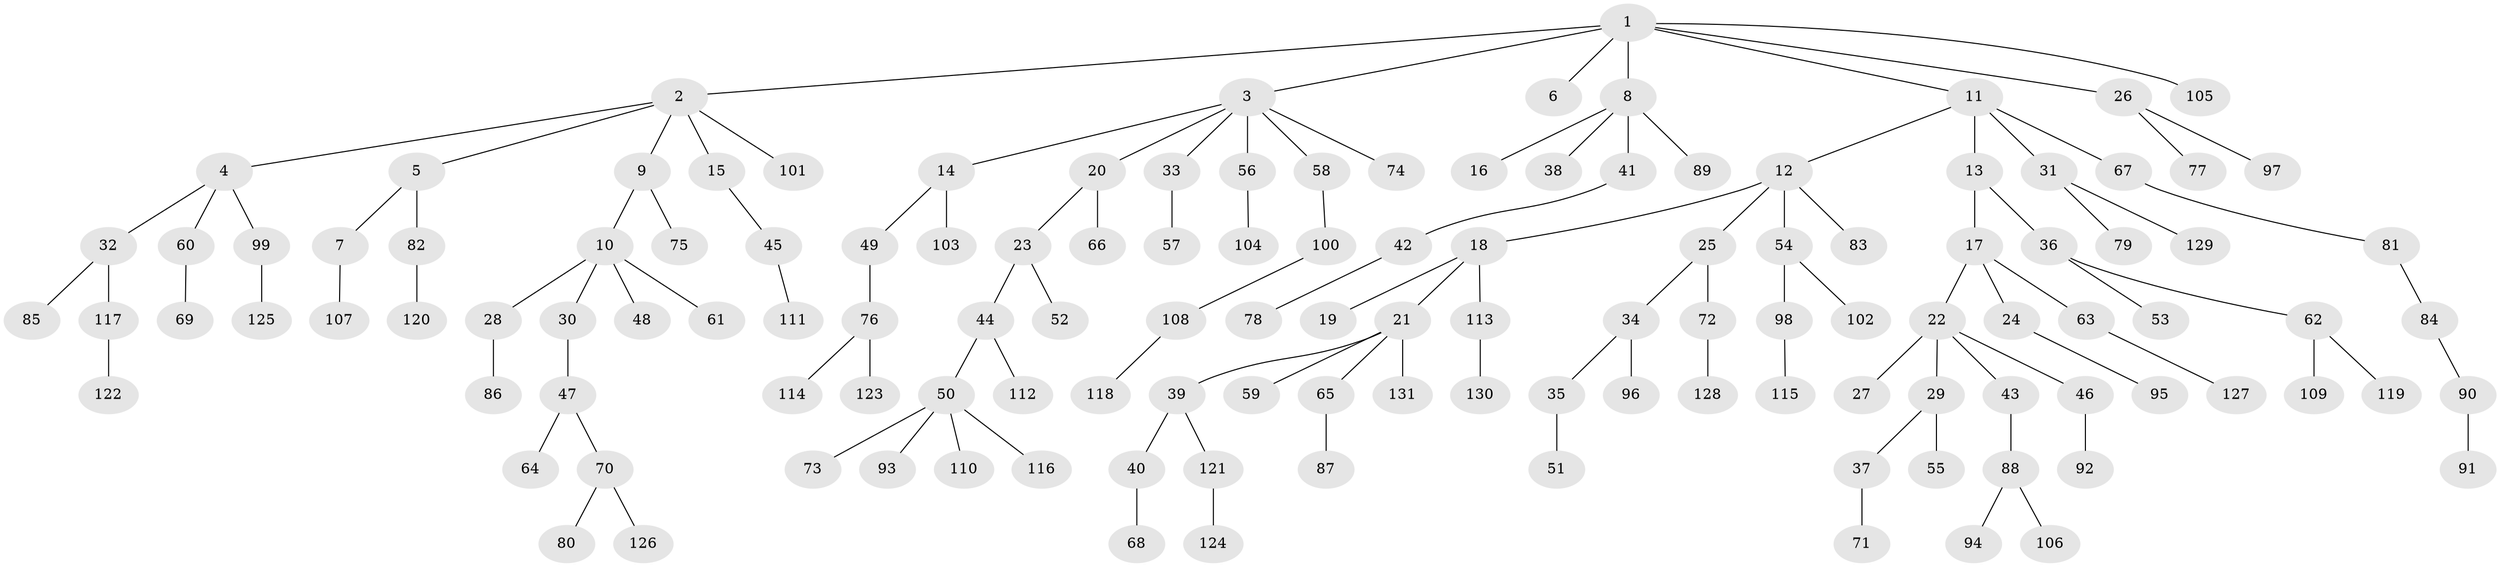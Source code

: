 // Generated by graph-tools (version 1.1) at 2025/11/02/27/25 16:11:29]
// undirected, 131 vertices, 130 edges
graph export_dot {
graph [start="1"]
  node [color=gray90,style=filled];
  1;
  2;
  3;
  4;
  5;
  6;
  7;
  8;
  9;
  10;
  11;
  12;
  13;
  14;
  15;
  16;
  17;
  18;
  19;
  20;
  21;
  22;
  23;
  24;
  25;
  26;
  27;
  28;
  29;
  30;
  31;
  32;
  33;
  34;
  35;
  36;
  37;
  38;
  39;
  40;
  41;
  42;
  43;
  44;
  45;
  46;
  47;
  48;
  49;
  50;
  51;
  52;
  53;
  54;
  55;
  56;
  57;
  58;
  59;
  60;
  61;
  62;
  63;
  64;
  65;
  66;
  67;
  68;
  69;
  70;
  71;
  72;
  73;
  74;
  75;
  76;
  77;
  78;
  79;
  80;
  81;
  82;
  83;
  84;
  85;
  86;
  87;
  88;
  89;
  90;
  91;
  92;
  93;
  94;
  95;
  96;
  97;
  98;
  99;
  100;
  101;
  102;
  103;
  104;
  105;
  106;
  107;
  108;
  109;
  110;
  111;
  112;
  113;
  114;
  115;
  116;
  117;
  118;
  119;
  120;
  121;
  122;
  123;
  124;
  125;
  126;
  127;
  128;
  129;
  130;
  131;
  1 -- 2;
  1 -- 3;
  1 -- 6;
  1 -- 8;
  1 -- 11;
  1 -- 26;
  1 -- 105;
  2 -- 4;
  2 -- 5;
  2 -- 9;
  2 -- 15;
  2 -- 101;
  3 -- 14;
  3 -- 20;
  3 -- 33;
  3 -- 56;
  3 -- 58;
  3 -- 74;
  4 -- 32;
  4 -- 60;
  4 -- 99;
  5 -- 7;
  5 -- 82;
  7 -- 107;
  8 -- 16;
  8 -- 38;
  8 -- 41;
  8 -- 89;
  9 -- 10;
  9 -- 75;
  10 -- 28;
  10 -- 30;
  10 -- 48;
  10 -- 61;
  11 -- 12;
  11 -- 13;
  11 -- 31;
  11 -- 67;
  12 -- 18;
  12 -- 25;
  12 -- 54;
  12 -- 83;
  13 -- 17;
  13 -- 36;
  14 -- 49;
  14 -- 103;
  15 -- 45;
  17 -- 22;
  17 -- 24;
  17 -- 63;
  18 -- 19;
  18 -- 21;
  18 -- 113;
  20 -- 23;
  20 -- 66;
  21 -- 39;
  21 -- 59;
  21 -- 65;
  21 -- 131;
  22 -- 27;
  22 -- 29;
  22 -- 43;
  22 -- 46;
  23 -- 44;
  23 -- 52;
  24 -- 95;
  25 -- 34;
  25 -- 72;
  26 -- 77;
  26 -- 97;
  28 -- 86;
  29 -- 37;
  29 -- 55;
  30 -- 47;
  31 -- 79;
  31 -- 129;
  32 -- 85;
  32 -- 117;
  33 -- 57;
  34 -- 35;
  34 -- 96;
  35 -- 51;
  36 -- 53;
  36 -- 62;
  37 -- 71;
  39 -- 40;
  39 -- 121;
  40 -- 68;
  41 -- 42;
  42 -- 78;
  43 -- 88;
  44 -- 50;
  44 -- 112;
  45 -- 111;
  46 -- 92;
  47 -- 64;
  47 -- 70;
  49 -- 76;
  50 -- 73;
  50 -- 93;
  50 -- 110;
  50 -- 116;
  54 -- 98;
  54 -- 102;
  56 -- 104;
  58 -- 100;
  60 -- 69;
  62 -- 109;
  62 -- 119;
  63 -- 127;
  65 -- 87;
  67 -- 81;
  70 -- 80;
  70 -- 126;
  72 -- 128;
  76 -- 114;
  76 -- 123;
  81 -- 84;
  82 -- 120;
  84 -- 90;
  88 -- 94;
  88 -- 106;
  90 -- 91;
  98 -- 115;
  99 -- 125;
  100 -- 108;
  108 -- 118;
  113 -- 130;
  117 -- 122;
  121 -- 124;
}
